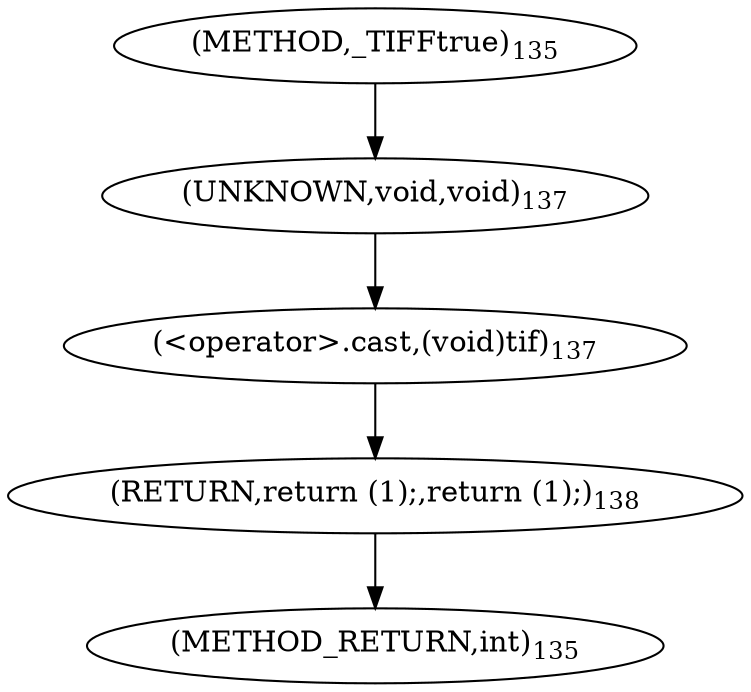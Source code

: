 digraph "_TIFFtrue" {  
"1926" [label = <(&lt;operator&gt;.cast,(void)tif)<SUB>137</SUB>> ]
"1929" [label = <(RETURN,return (1);,return (1);)<SUB>138</SUB>> ]
"1927" [label = <(UNKNOWN,void,void)<SUB>137</SUB>> ]
"1923" [label = <(METHOD,_TIFFtrue)<SUB>135</SUB>> ]
"1931" [label = <(METHOD_RETURN,int)<SUB>135</SUB>> ]
  "1926" -> "1929" 
  "1929" -> "1931" 
  "1927" -> "1926" 
  "1923" -> "1927" 
}
